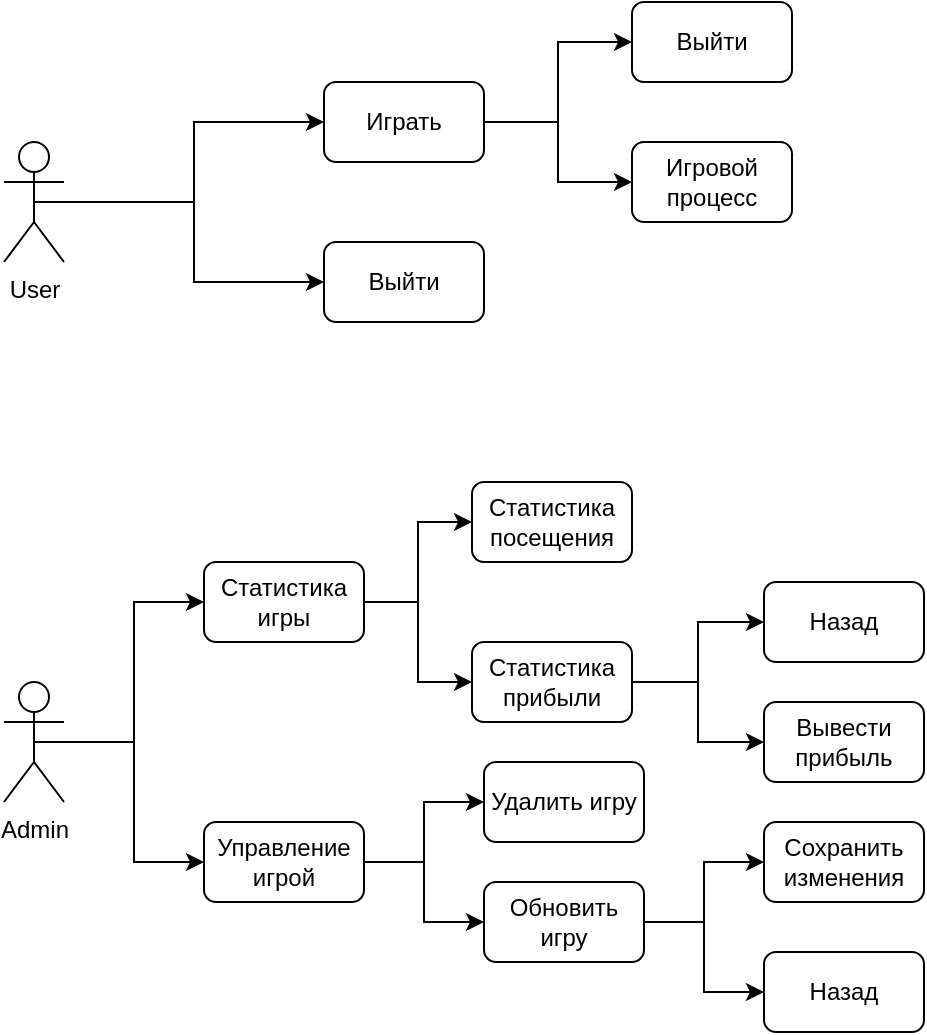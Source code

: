 <mxfile version="26.0.6">
  <diagram id="C5RBs43oDa-KdzZeNtuy" name="Page-1">
    <mxGraphModel dx="1434" dy="761" grid="1" gridSize="10" guides="1" tooltips="1" connect="1" arrows="1" fold="1" page="1" pageScale="1" pageWidth="827" pageHeight="1169" math="0" shadow="0">
      <root>
        <mxCell id="WIyWlLk6GJQsqaUBKTNV-0" />
        <mxCell id="WIyWlLk6GJQsqaUBKTNV-1" parent="WIyWlLk6GJQsqaUBKTNV-0" />
        <mxCell id="z5EMbsr1JXCxN6S9F8XN-15" style="edgeStyle=orthogonalEdgeStyle;rounded=0;orthogonalLoop=1;jettySize=auto;html=1;exitX=0.5;exitY=0.5;exitDx=0;exitDy=0;exitPerimeter=0;" edge="1" parent="WIyWlLk6GJQsqaUBKTNV-1" source="z5EMbsr1JXCxN6S9F8XN-0" target="z5EMbsr1JXCxN6S9F8XN-9">
          <mxGeometry relative="1" as="geometry" />
        </mxCell>
        <mxCell id="z5EMbsr1JXCxN6S9F8XN-16" style="edgeStyle=orthogonalEdgeStyle;rounded=0;orthogonalLoop=1;jettySize=auto;html=1;exitX=0.5;exitY=0.5;exitDx=0;exitDy=0;exitPerimeter=0;entryX=0;entryY=0.5;entryDx=0;entryDy=0;" edge="1" parent="WIyWlLk6GJQsqaUBKTNV-1" source="z5EMbsr1JXCxN6S9F8XN-0" target="z5EMbsr1JXCxN6S9F8XN-8">
          <mxGeometry relative="1" as="geometry" />
        </mxCell>
        <mxCell id="z5EMbsr1JXCxN6S9F8XN-0" value="User" style="shape=umlActor;verticalLabelPosition=bottom;verticalAlign=top;html=1;outlineConnect=0;" vertex="1" parent="WIyWlLk6GJQsqaUBKTNV-1">
          <mxGeometry x="100" y="160" width="30" height="60" as="geometry" />
        </mxCell>
        <mxCell id="z5EMbsr1JXCxN6S9F8XN-23" style="edgeStyle=orthogonalEdgeStyle;rounded=0;orthogonalLoop=1;jettySize=auto;html=1;exitX=0.5;exitY=0.5;exitDx=0;exitDy=0;exitPerimeter=0;entryX=0;entryY=0.5;entryDx=0;entryDy=0;" edge="1" parent="WIyWlLk6GJQsqaUBKTNV-1" source="z5EMbsr1JXCxN6S9F8XN-1" target="z5EMbsr1JXCxN6S9F8XN-24">
          <mxGeometry relative="1" as="geometry">
            <mxPoint x="200" y="370" as="targetPoint" />
          </mxGeometry>
        </mxCell>
        <mxCell id="z5EMbsr1JXCxN6S9F8XN-27" style="edgeStyle=orthogonalEdgeStyle;rounded=0;orthogonalLoop=1;jettySize=auto;html=1;exitX=0.5;exitY=0.5;exitDx=0;exitDy=0;exitPerimeter=0;entryX=0;entryY=0.5;entryDx=0;entryDy=0;" edge="1" parent="WIyWlLk6GJQsqaUBKTNV-1" source="z5EMbsr1JXCxN6S9F8XN-1" target="z5EMbsr1JXCxN6S9F8XN-25">
          <mxGeometry relative="1" as="geometry" />
        </mxCell>
        <mxCell id="z5EMbsr1JXCxN6S9F8XN-1" value="Admin" style="shape=umlActor;verticalLabelPosition=bottom;verticalAlign=top;html=1;outlineConnect=0;" vertex="1" parent="WIyWlLk6GJQsqaUBKTNV-1">
          <mxGeometry x="100" y="430" width="30" height="60" as="geometry" />
        </mxCell>
        <mxCell id="z5EMbsr1JXCxN6S9F8XN-20" style="edgeStyle=orthogonalEdgeStyle;rounded=0;orthogonalLoop=1;jettySize=auto;html=1;exitX=1;exitY=0.5;exitDx=0;exitDy=0;entryX=0;entryY=0.5;entryDx=0;entryDy=0;" edge="1" parent="WIyWlLk6GJQsqaUBKTNV-1" source="z5EMbsr1JXCxN6S9F8XN-8" target="z5EMbsr1JXCxN6S9F8XN-18">
          <mxGeometry relative="1" as="geometry" />
        </mxCell>
        <mxCell id="z5EMbsr1JXCxN6S9F8XN-22" style="edgeStyle=orthogonalEdgeStyle;rounded=0;orthogonalLoop=1;jettySize=auto;html=1;exitX=1;exitY=0.5;exitDx=0;exitDy=0;" edge="1" parent="WIyWlLk6GJQsqaUBKTNV-1" source="z5EMbsr1JXCxN6S9F8XN-8" target="z5EMbsr1JXCxN6S9F8XN-21">
          <mxGeometry relative="1" as="geometry" />
        </mxCell>
        <mxCell id="z5EMbsr1JXCxN6S9F8XN-8" value="Играть" style="rounded=1;whiteSpace=wrap;html=1;" vertex="1" parent="WIyWlLk6GJQsqaUBKTNV-1">
          <mxGeometry x="260" y="130" width="80" height="40" as="geometry" />
        </mxCell>
        <mxCell id="z5EMbsr1JXCxN6S9F8XN-9" value="Выйти" style="rounded=1;whiteSpace=wrap;html=1;" vertex="1" parent="WIyWlLk6GJQsqaUBKTNV-1">
          <mxGeometry x="260" y="210" width="80" height="40" as="geometry" />
        </mxCell>
        <mxCell id="z5EMbsr1JXCxN6S9F8XN-18" value="Игровой процесс" style="rounded=1;whiteSpace=wrap;html=1;" vertex="1" parent="WIyWlLk6GJQsqaUBKTNV-1">
          <mxGeometry x="414" y="160" width="80" height="40" as="geometry" />
        </mxCell>
        <mxCell id="z5EMbsr1JXCxN6S9F8XN-21" value="Выйти" style="rounded=1;whiteSpace=wrap;html=1;" vertex="1" parent="WIyWlLk6GJQsqaUBKTNV-1">
          <mxGeometry x="414" y="90" width="80" height="40" as="geometry" />
        </mxCell>
        <mxCell id="z5EMbsr1JXCxN6S9F8XN-35" style="edgeStyle=orthogonalEdgeStyle;rounded=0;orthogonalLoop=1;jettySize=auto;html=1;exitX=1;exitY=0.5;exitDx=0;exitDy=0;entryX=0;entryY=0.5;entryDx=0;entryDy=0;" edge="1" parent="WIyWlLk6GJQsqaUBKTNV-1" source="z5EMbsr1JXCxN6S9F8XN-24" target="z5EMbsr1JXCxN6S9F8XN-33">
          <mxGeometry relative="1" as="geometry" />
        </mxCell>
        <mxCell id="z5EMbsr1JXCxN6S9F8XN-36" style="edgeStyle=orthogonalEdgeStyle;rounded=0;orthogonalLoop=1;jettySize=auto;html=1;exitX=1;exitY=0.5;exitDx=0;exitDy=0;entryX=0;entryY=0.5;entryDx=0;entryDy=0;" edge="1" parent="WIyWlLk6GJQsqaUBKTNV-1" source="z5EMbsr1JXCxN6S9F8XN-24" target="z5EMbsr1JXCxN6S9F8XN-34">
          <mxGeometry relative="1" as="geometry" />
        </mxCell>
        <mxCell id="z5EMbsr1JXCxN6S9F8XN-24" value="Статистика игры" style="rounded=1;whiteSpace=wrap;html=1;" vertex="1" parent="WIyWlLk6GJQsqaUBKTNV-1">
          <mxGeometry x="200" y="370" width="80" height="40" as="geometry" />
        </mxCell>
        <mxCell id="z5EMbsr1JXCxN6S9F8XN-31" style="edgeStyle=orthogonalEdgeStyle;rounded=0;orthogonalLoop=1;jettySize=auto;html=1;exitX=1;exitY=0.5;exitDx=0;exitDy=0;entryX=0;entryY=0.5;entryDx=0;entryDy=0;" edge="1" parent="WIyWlLk6GJQsqaUBKTNV-1" source="z5EMbsr1JXCxN6S9F8XN-25" target="z5EMbsr1JXCxN6S9F8XN-29">
          <mxGeometry relative="1" as="geometry" />
        </mxCell>
        <mxCell id="z5EMbsr1JXCxN6S9F8XN-32" style="edgeStyle=orthogonalEdgeStyle;rounded=0;orthogonalLoop=1;jettySize=auto;html=1;exitX=1;exitY=0.5;exitDx=0;exitDy=0;entryX=0;entryY=0.5;entryDx=0;entryDy=0;" edge="1" parent="WIyWlLk6GJQsqaUBKTNV-1" source="z5EMbsr1JXCxN6S9F8XN-25" target="z5EMbsr1JXCxN6S9F8XN-28">
          <mxGeometry relative="1" as="geometry" />
        </mxCell>
        <mxCell id="z5EMbsr1JXCxN6S9F8XN-25" value="Управление игрой" style="rounded=1;whiteSpace=wrap;html=1;" vertex="1" parent="WIyWlLk6GJQsqaUBKTNV-1">
          <mxGeometry x="200" y="500" width="80" height="40" as="geometry" />
        </mxCell>
        <mxCell id="z5EMbsr1JXCxN6S9F8XN-51" style="edgeStyle=orthogonalEdgeStyle;rounded=0;orthogonalLoop=1;jettySize=auto;html=1;exitX=1;exitY=0.5;exitDx=0;exitDy=0;entryX=0;entryY=0.5;entryDx=0;entryDy=0;" edge="1" parent="WIyWlLk6GJQsqaUBKTNV-1" source="z5EMbsr1JXCxN6S9F8XN-28" target="z5EMbsr1JXCxN6S9F8XN-47">
          <mxGeometry relative="1" as="geometry" />
        </mxCell>
        <mxCell id="z5EMbsr1JXCxN6S9F8XN-53" style="edgeStyle=orthogonalEdgeStyle;rounded=0;orthogonalLoop=1;jettySize=auto;html=1;exitX=1;exitY=0.5;exitDx=0;exitDy=0;" edge="1" parent="WIyWlLk6GJQsqaUBKTNV-1" source="z5EMbsr1JXCxN6S9F8XN-28" target="z5EMbsr1JXCxN6S9F8XN-49">
          <mxGeometry relative="1" as="geometry" />
        </mxCell>
        <mxCell id="z5EMbsr1JXCxN6S9F8XN-28" value="Обновить игру" style="rounded=1;whiteSpace=wrap;html=1;" vertex="1" parent="WIyWlLk6GJQsqaUBKTNV-1">
          <mxGeometry x="340" y="530" width="80" height="40" as="geometry" />
        </mxCell>
        <mxCell id="z5EMbsr1JXCxN6S9F8XN-29" value="Удалить игру" style="rounded=1;whiteSpace=wrap;html=1;" vertex="1" parent="WIyWlLk6GJQsqaUBKTNV-1">
          <mxGeometry x="340" y="470" width="80" height="40" as="geometry" />
        </mxCell>
        <mxCell id="z5EMbsr1JXCxN6S9F8XN-33" value="Статистика посещения" style="rounded=1;whiteSpace=wrap;html=1;" vertex="1" parent="WIyWlLk6GJQsqaUBKTNV-1">
          <mxGeometry x="334" y="330" width="80" height="40" as="geometry" />
        </mxCell>
        <mxCell id="z5EMbsr1JXCxN6S9F8XN-40" style="edgeStyle=orthogonalEdgeStyle;rounded=0;orthogonalLoop=1;jettySize=auto;html=1;exitX=1;exitY=0.5;exitDx=0;exitDy=0;entryX=0;entryY=0.5;entryDx=0;entryDy=0;" edge="1" parent="WIyWlLk6GJQsqaUBKTNV-1" source="z5EMbsr1JXCxN6S9F8XN-34" target="z5EMbsr1JXCxN6S9F8XN-38">
          <mxGeometry relative="1" as="geometry" />
        </mxCell>
        <mxCell id="z5EMbsr1JXCxN6S9F8XN-41" style="edgeStyle=orthogonalEdgeStyle;rounded=0;orthogonalLoop=1;jettySize=auto;html=1;exitX=1;exitY=0.5;exitDx=0;exitDy=0;entryX=0;entryY=0.5;entryDx=0;entryDy=0;" edge="1" parent="WIyWlLk6GJQsqaUBKTNV-1" source="z5EMbsr1JXCxN6S9F8XN-34" target="z5EMbsr1JXCxN6S9F8XN-39">
          <mxGeometry relative="1" as="geometry" />
        </mxCell>
        <mxCell id="z5EMbsr1JXCxN6S9F8XN-34" value="Статистика прибыли" style="rounded=1;whiteSpace=wrap;html=1;" vertex="1" parent="WIyWlLk6GJQsqaUBKTNV-1">
          <mxGeometry x="334" y="410" width="80" height="40" as="geometry" />
        </mxCell>
        <mxCell id="z5EMbsr1JXCxN6S9F8XN-38" value="Вывести прибыль" style="rounded=1;whiteSpace=wrap;html=1;" vertex="1" parent="WIyWlLk6GJQsqaUBKTNV-1">
          <mxGeometry x="480" y="440" width="80" height="40" as="geometry" />
        </mxCell>
        <mxCell id="z5EMbsr1JXCxN6S9F8XN-39" value="Назад" style="rounded=1;whiteSpace=wrap;html=1;" vertex="1" parent="WIyWlLk6GJQsqaUBKTNV-1">
          <mxGeometry x="480" y="380" width="80" height="40" as="geometry" />
        </mxCell>
        <mxCell id="z5EMbsr1JXCxN6S9F8XN-47" value="Сохранить изменения" style="rounded=1;whiteSpace=wrap;html=1;" vertex="1" parent="WIyWlLk6GJQsqaUBKTNV-1">
          <mxGeometry x="480" y="500" width="80" height="40" as="geometry" />
        </mxCell>
        <mxCell id="z5EMbsr1JXCxN6S9F8XN-49" value="Назад" style="rounded=1;whiteSpace=wrap;html=1;" vertex="1" parent="WIyWlLk6GJQsqaUBKTNV-1">
          <mxGeometry x="480" y="565" width="80" height="40" as="geometry" />
        </mxCell>
      </root>
    </mxGraphModel>
  </diagram>
</mxfile>

